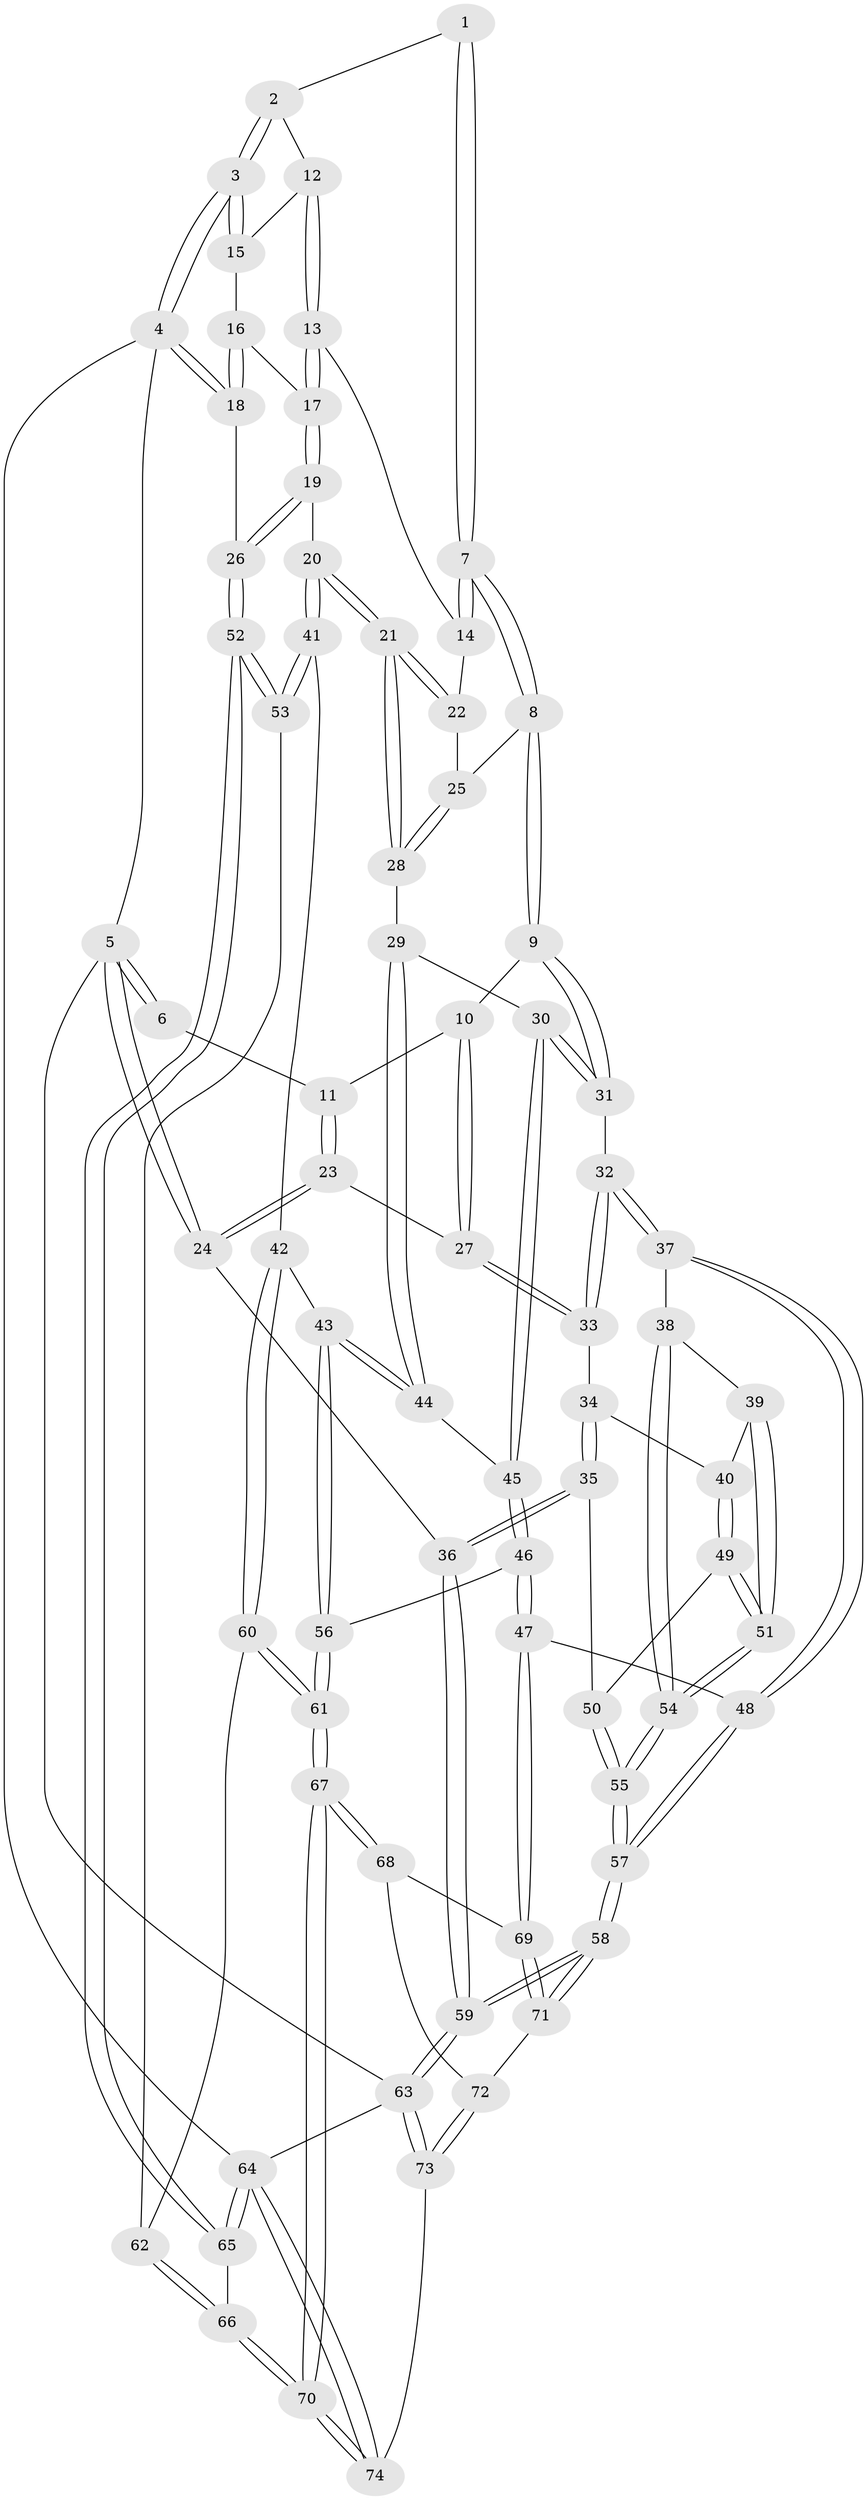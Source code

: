 // Generated by graph-tools (version 1.1) at 2025/17/03/09/25 04:17:07]
// undirected, 74 vertices, 182 edges
graph export_dot {
graph [start="1"]
  node [color=gray90,style=filled];
  1 [pos="+0.6196865717117734+0"];
  2 [pos="+0.6766614704152147+0"];
  3 [pos="+1+0"];
  4 [pos="+1+0"];
  5 [pos="+0+0"];
  6 [pos="+0.0445732486791528+0"];
  7 [pos="+0.5565621228380587+0.14253041771365194"];
  8 [pos="+0.4892818861176682+0.2216323144659646"];
  9 [pos="+0.48303823056176326+0.2260869868848726"];
  10 [pos="+0.36209117450352124+0.21655059113674396"];
  11 [pos="+0.30506210773248515+0.1795792955512386"];
  12 [pos="+0.8728868612789685+0.15532738183857359"];
  13 [pos="+0.7774172572682411+0.22913398634328275"];
  14 [pos="+0.7349529489228565+0.2240320566404585"];
  15 [pos="+0.8732824735921393+0.1553341618275104"];
  16 [pos="+0.9808477349721834+0.22497022714361847"];
  17 [pos="+0.8586719737143377+0.30795532619465266"];
  18 [pos="+1+0.22797050508206554"];
  19 [pos="+0.8684413840882339+0.45910039884996967"];
  20 [pos="+0.8157799986361386+0.4712148414496204"];
  21 [pos="+0.7841740113369039+0.4624059390260934"];
  22 [pos="+0.7464308695094765+0.3486621921818211"];
  23 [pos="+0+0.21677629338078463"];
  24 [pos="+0+0.20492184050374146"];
  25 [pos="+0.6173677034850519+0.3349248434969877"];
  26 [pos="+1+0.5378480281513512"];
  27 [pos="+0.19593145692214675+0.3905040792940586"];
  28 [pos="+0.7374982061037904+0.4631082111974163"];
  29 [pos="+0.689917831651195+0.4896504988372429"];
  30 [pos="+0.5503559566619868+0.5142831001926821"];
  31 [pos="+0.4717212769080925+0.39415956884296255"];
  32 [pos="+0.36867941872788396+0.48396594087988287"];
  33 [pos="+0.20190218998604662+0.4361941443633082"];
  34 [pos="+0.198426537883558+0.4438832533698576"];
  35 [pos="+0+0.5399020247043625"];
  36 [pos="+0+0.5386975477852751"];
  37 [pos="+0.34925067413427874+0.5803727288923557"];
  38 [pos="+0.31677732430789185+0.5835393441782736"];
  39 [pos="+0.21893399572720015+0.5432839847203956"];
  40 [pos="+0.20456442086578663+0.5197808973563726"];
  41 [pos="+0.7669044603891464+0.631966906571963"];
  42 [pos="+0.7545095172922094+0.6499691626265082"];
  43 [pos="+0.6898727684749727+0.6289487476014542"];
  44 [pos="+0.6800906118304633+0.6115628947888075"];
  45 [pos="+0.5476631470113518+0.5487358043579292"];
  46 [pos="+0.5014043061984911+0.6823893223888013"];
  47 [pos="+0.48388752389458173+0.6979739235706891"];
  48 [pos="+0.4071664414642272+0.6647147237453671"];
  49 [pos="+0.12448687584296757+0.578177989121059"];
  50 [pos="+0.06959519085877297+0.5743113646433646"];
  51 [pos="+0.19361759048474977+0.656292284492124"];
  52 [pos="+1+0.6060638909071306"];
  53 [pos="+0.9742499072453298+0.6497669620394313"];
  54 [pos="+0.20000044782241738+0.6879091268288161"];
  55 [pos="+0.18525572652058572+0.7743501014870334"];
  56 [pos="+0.598857360060053+0.6878636482530894"];
  57 [pos="+0.18521601802169985+0.7759081117847629"];
  58 [pos="+0.14559692902321567+0.8647827553768171"];
  59 [pos="+0+1"];
  60 [pos="+0.7663173420764996+0.7325360362211394"];
  61 [pos="+0.7240129186344618+0.775783547324789"];
  62 [pos="+0.7982436741458957+0.7378532350835726"];
  63 [pos="+0+1"];
  64 [pos="+1+1"];
  65 [pos="+1+0.8085965927597881"];
  66 [pos="+0.9238834336113119+0.8558426839708165"];
  67 [pos="+0.6811485186036026+0.9061715276896293"];
  68 [pos="+0.49673475318740185+0.8003082663592603"];
  69 [pos="+0.48515381291049686+0.775667838405605"];
  70 [pos="+0.7173900003692214+1"];
  71 [pos="+0.28116172605222084+0.8484618442078462"];
  72 [pos="+0.4447242021625732+0.9268673447608813"];
  73 [pos="+0.41821617059492877+1"];
  74 [pos="+0.6977117968769436+1"];
  1 -- 2;
  1 -- 7;
  1 -- 7;
  2 -- 3;
  2 -- 3;
  2 -- 12;
  3 -- 4;
  3 -- 4;
  3 -- 15;
  3 -- 15;
  4 -- 5;
  4 -- 18;
  4 -- 18;
  4 -- 64;
  5 -- 6;
  5 -- 6;
  5 -- 24;
  5 -- 24;
  5 -- 63;
  6 -- 11;
  7 -- 8;
  7 -- 8;
  7 -- 14;
  7 -- 14;
  8 -- 9;
  8 -- 9;
  8 -- 25;
  9 -- 10;
  9 -- 31;
  9 -- 31;
  10 -- 11;
  10 -- 27;
  10 -- 27;
  11 -- 23;
  11 -- 23;
  12 -- 13;
  12 -- 13;
  12 -- 15;
  13 -- 14;
  13 -- 17;
  13 -- 17;
  14 -- 22;
  15 -- 16;
  16 -- 17;
  16 -- 18;
  16 -- 18;
  17 -- 19;
  17 -- 19;
  18 -- 26;
  19 -- 20;
  19 -- 26;
  19 -- 26;
  20 -- 21;
  20 -- 21;
  20 -- 41;
  20 -- 41;
  21 -- 22;
  21 -- 22;
  21 -- 28;
  21 -- 28;
  22 -- 25;
  23 -- 24;
  23 -- 24;
  23 -- 27;
  24 -- 36;
  25 -- 28;
  25 -- 28;
  26 -- 52;
  26 -- 52;
  27 -- 33;
  27 -- 33;
  28 -- 29;
  29 -- 30;
  29 -- 44;
  29 -- 44;
  30 -- 31;
  30 -- 31;
  30 -- 45;
  30 -- 45;
  31 -- 32;
  32 -- 33;
  32 -- 33;
  32 -- 37;
  32 -- 37;
  33 -- 34;
  34 -- 35;
  34 -- 35;
  34 -- 40;
  35 -- 36;
  35 -- 36;
  35 -- 50;
  36 -- 59;
  36 -- 59;
  37 -- 38;
  37 -- 48;
  37 -- 48;
  38 -- 39;
  38 -- 54;
  38 -- 54;
  39 -- 40;
  39 -- 51;
  39 -- 51;
  40 -- 49;
  40 -- 49;
  41 -- 42;
  41 -- 53;
  41 -- 53;
  42 -- 43;
  42 -- 60;
  42 -- 60;
  43 -- 44;
  43 -- 44;
  43 -- 56;
  43 -- 56;
  44 -- 45;
  45 -- 46;
  45 -- 46;
  46 -- 47;
  46 -- 47;
  46 -- 56;
  47 -- 48;
  47 -- 69;
  47 -- 69;
  48 -- 57;
  48 -- 57;
  49 -- 50;
  49 -- 51;
  49 -- 51;
  50 -- 55;
  50 -- 55;
  51 -- 54;
  51 -- 54;
  52 -- 53;
  52 -- 53;
  52 -- 65;
  52 -- 65;
  53 -- 62;
  54 -- 55;
  54 -- 55;
  55 -- 57;
  55 -- 57;
  56 -- 61;
  56 -- 61;
  57 -- 58;
  57 -- 58;
  58 -- 59;
  58 -- 59;
  58 -- 71;
  58 -- 71;
  59 -- 63;
  59 -- 63;
  60 -- 61;
  60 -- 61;
  60 -- 62;
  61 -- 67;
  61 -- 67;
  62 -- 66;
  62 -- 66;
  63 -- 73;
  63 -- 73;
  63 -- 64;
  64 -- 65;
  64 -- 65;
  64 -- 74;
  64 -- 74;
  65 -- 66;
  66 -- 70;
  66 -- 70;
  67 -- 68;
  67 -- 68;
  67 -- 70;
  67 -- 70;
  68 -- 69;
  68 -- 72;
  69 -- 71;
  69 -- 71;
  70 -- 74;
  70 -- 74;
  71 -- 72;
  72 -- 73;
  72 -- 73;
  73 -- 74;
}
